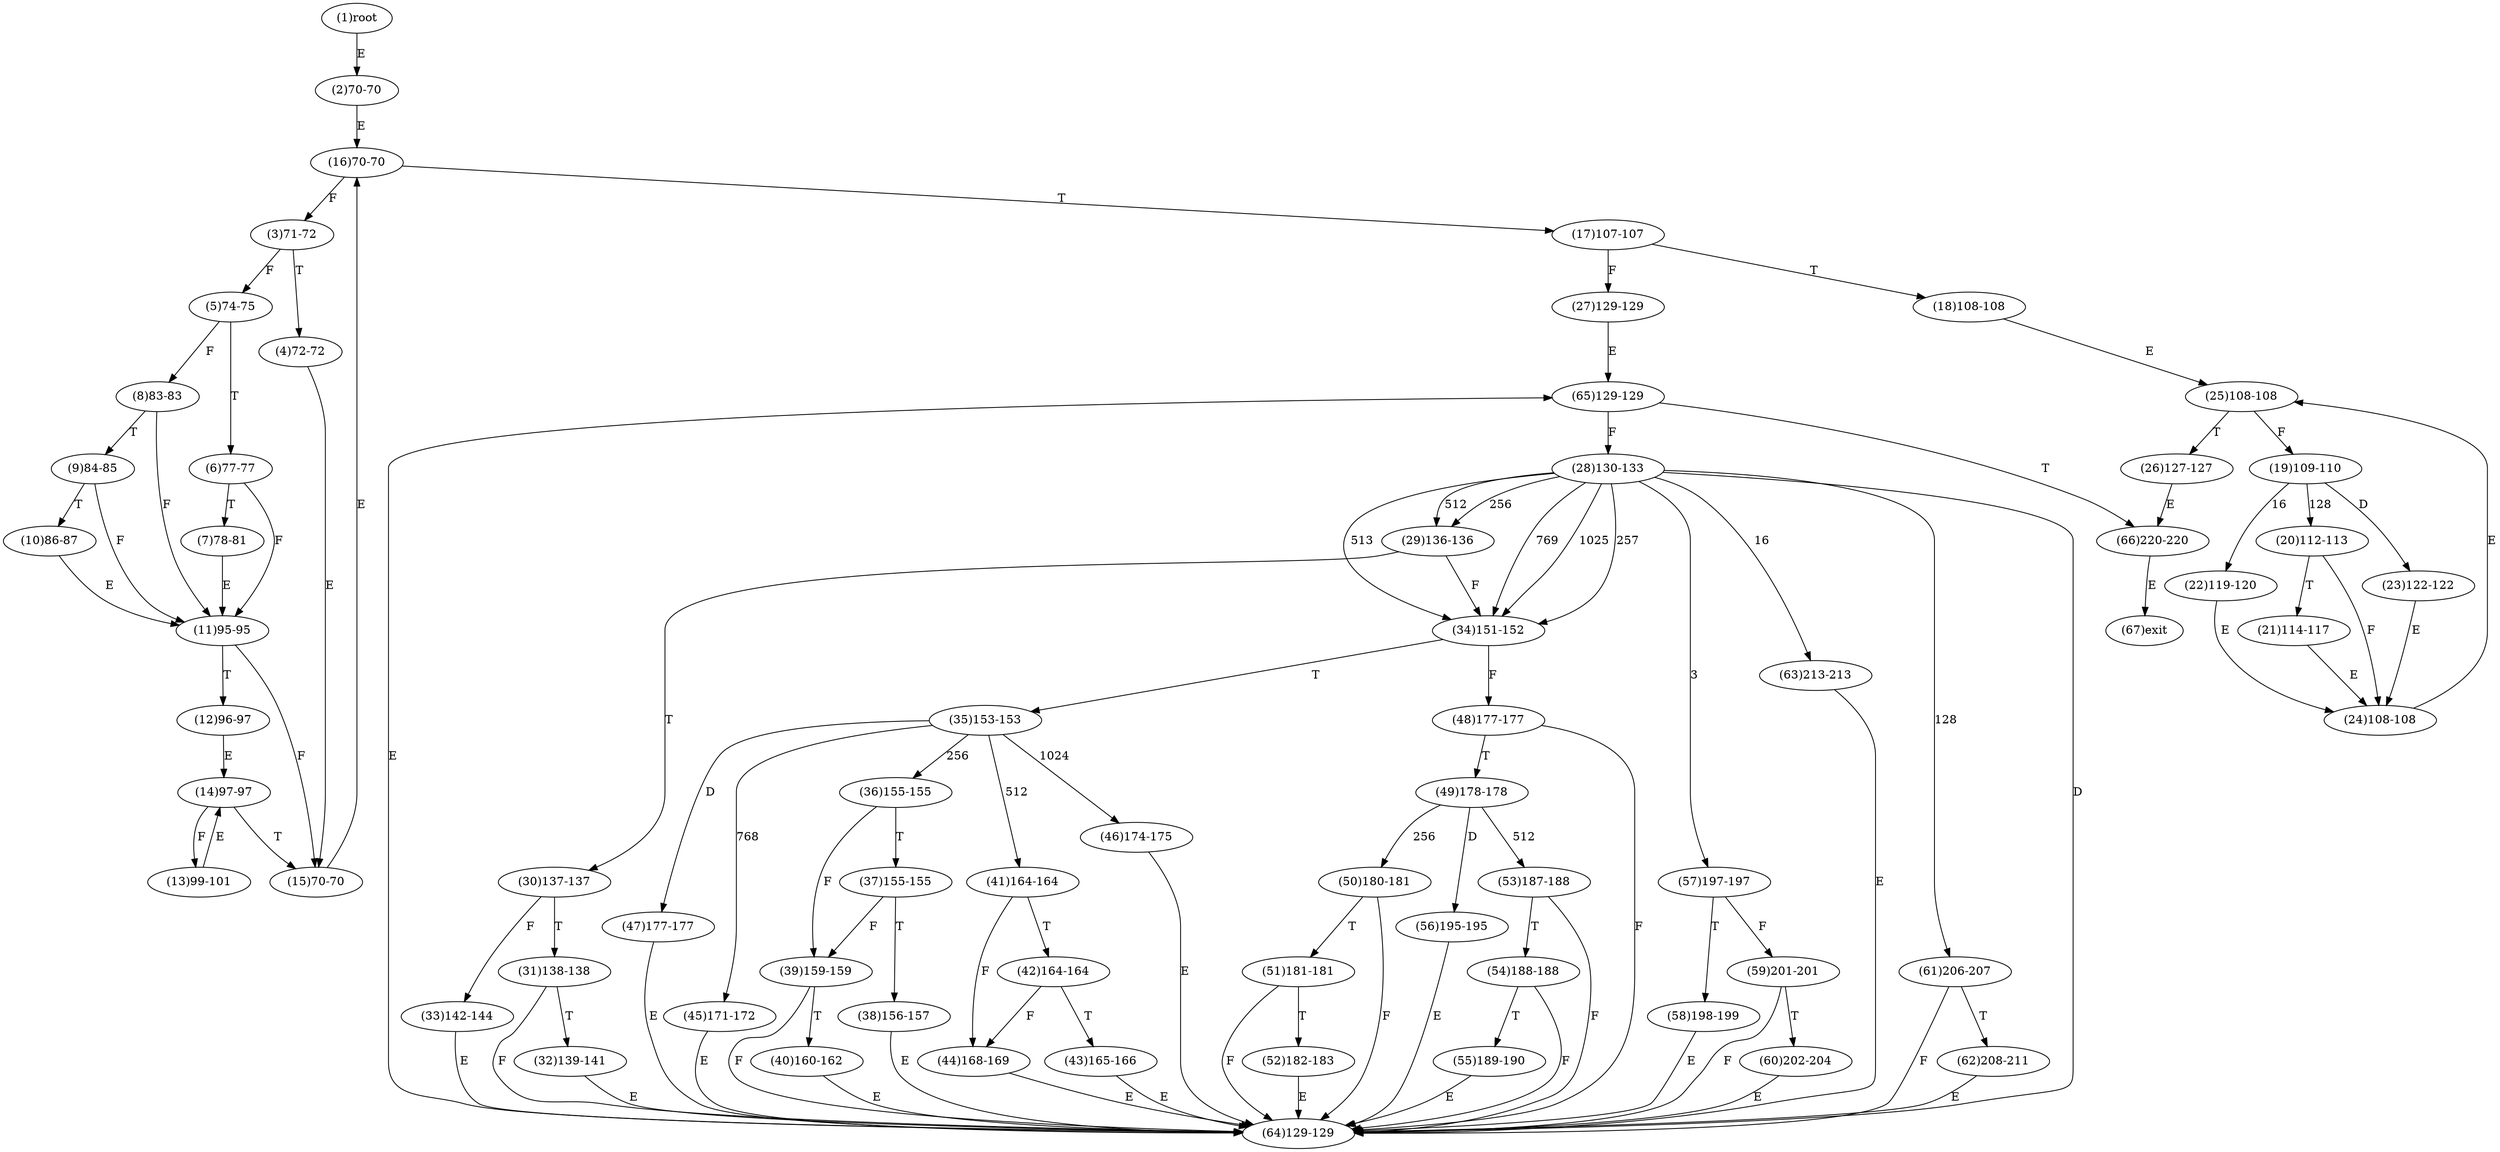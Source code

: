 digraph "" { 
1[ label="(1)root"];
2[ label="(2)70-70"];
3[ label="(3)71-72"];
4[ label="(4)72-72"];
5[ label="(5)74-75"];
6[ label="(6)77-77"];
7[ label="(7)78-81"];
8[ label="(8)83-83"];
9[ label="(9)84-85"];
10[ label="(10)86-87"];
11[ label="(11)95-95"];
12[ label="(12)96-97"];
13[ label="(13)99-101"];
14[ label="(14)97-97"];
15[ label="(15)70-70"];
17[ label="(17)107-107"];
16[ label="(16)70-70"];
19[ label="(19)109-110"];
18[ label="(18)108-108"];
21[ label="(21)114-117"];
20[ label="(20)112-113"];
23[ label="(23)122-122"];
22[ label="(22)119-120"];
25[ label="(25)108-108"];
24[ label="(24)108-108"];
27[ label="(27)129-129"];
26[ label="(26)127-127"];
29[ label="(29)136-136"];
28[ label="(28)130-133"];
31[ label="(31)138-138"];
30[ label="(30)137-137"];
34[ label="(34)151-152"];
35[ label="(35)153-153"];
32[ label="(32)139-141"];
33[ label="(33)142-144"];
38[ label="(38)156-157"];
39[ label="(39)159-159"];
36[ label="(36)155-155"];
37[ label="(37)155-155"];
42[ label="(42)164-164"];
43[ label="(43)165-166"];
40[ label="(40)160-162"];
41[ label="(41)164-164"];
46[ label="(46)174-175"];
47[ label="(47)177-177"];
44[ label="(44)168-169"];
45[ label="(45)171-172"];
51[ label="(51)181-181"];
50[ label="(50)180-181"];
49[ label="(49)178-178"];
48[ label="(48)177-177"];
55[ label="(55)189-190"];
54[ label="(54)188-188"];
53[ label="(53)187-188"];
52[ label="(52)182-183"];
59[ label="(59)201-201"];
58[ label="(58)198-199"];
57[ label="(57)197-197"];
56[ label="(56)195-195"];
63[ label="(63)213-213"];
62[ label="(62)208-211"];
61[ label="(61)206-207"];
60[ label="(60)202-204"];
64[ label="(64)129-129"];
65[ label="(65)129-129"];
66[ label="(66)220-220"];
67[ label="(67)exit"];
1->2[ label="E"];
2->16[ label="E"];
3->5[ label="F"];
3->4[ label="T"];
4->15[ label="E"];
5->8[ label="F"];
5->6[ label="T"];
6->11[ label="F"];
6->7[ label="T"];
7->11[ label="E"];
8->11[ label="F"];
8->9[ label="T"];
9->11[ label="F"];
9->10[ label="T"];
10->11[ label="E"];
11->15[ label="F"];
11->12[ label="T"];
12->14[ label="E"];
13->14[ label="E"];
14->13[ label="F"];
14->15[ label="T"];
15->16[ label="E"];
16->3[ label="F"];
16->17[ label="T"];
17->27[ label="F"];
17->18[ label="T"];
18->25[ label="E"];
19->22[ label="16"];
19->20[ label="128"];
19->23[ label="D"];
20->24[ label="F"];
20->21[ label="T"];
21->24[ label="E"];
22->24[ label="E"];
23->24[ label="E"];
24->25[ label="E"];
25->19[ label="F"];
25->26[ label="T"];
26->66[ label="E"];
27->65[ label="E"];
28->57[ label="3"];
28->63[ label="16"];
28->61[ label="128"];
28->29[ label="256"];
28->34[ label="257"];
28->29[ label="512"];
28->34[ label="513"];
28->34[ label="769"];
28->34[ label="1025"];
28->64[ label="D"];
29->34[ label="F"];
29->30[ label="T"];
30->33[ label="F"];
30->31[ label="T"];
31->64[ label="F"];
31->32[ label="T"];
32->64[ label="E"];
33->64[ label="E"];
34->48[ label="F"];
34->35[ label="T"];
35->36[ label="256"];
35->41[ label="512"];
35->45[ label="768"];
35->46[ label="1024"];
35->47[ label="D"];
36->39[ label="F"];
36->37[ label="T"];
37->39[ label="F"];
37->38[ label="T"];
38->64[ label="E"];
39->64[ label="F"];
39->40[ label="T"];
40->64[ label="E"];
41->44[ label="F"];
41->42[ label="T"];
42->44[ label="F"];
42->43[ label="T"];
43->64[ label="E"];
44->64[ label="E"];
45->64[ label="E"];
46->64[ label="E"];
47->64[ label="E"];
48->64[ label="F"];
48->49[ label="T"];
49->50[ label="256"];
49->53[ label="512"];
49->56[ label="D"];
50->64[ label="F"];
50->51[ label="T"];
51->64[ label="F"];
51->52[ label="T"];
52->64[ label="E"];
53->64[ label="F"];
53->54[ label="T"];
54->64[ label="F"];
54->55[ label="T"];
55->64[ label="E"];
56->64[ label="E"];
57->59[ label="F"];
57->58[ label="T"];
58->64[ label="E"];
59->64[ label="F"];
59->60[ label="T"];
60->64[ label="E"];
61->64[ label="F"];
61->62[ label="T"];
62->64[ label="E"];
63->64[ label="E"];
64->65[ label="E"];
65->28[ label="F"];
65->66[ label="T"];
66->67[ label="E"];
}